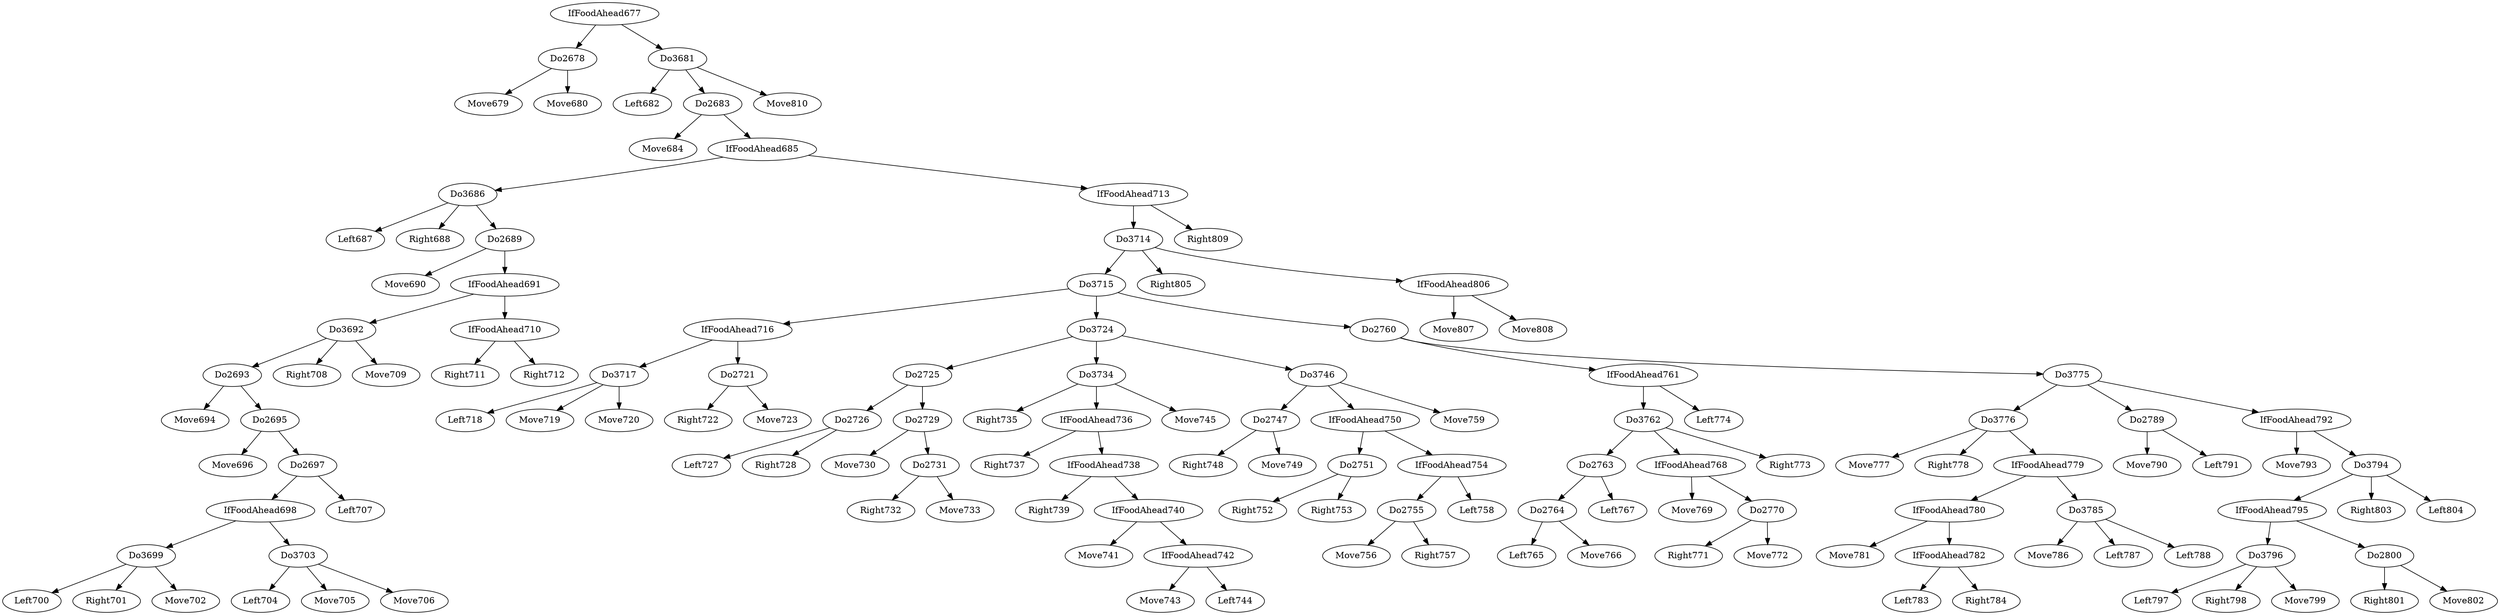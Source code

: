 digraph T {
	Do2678 -> Move679
	Do2678 -> Move680
	IfFoodAhead677 -> Do2678
	Do3681 -> Left682
	Do2683 -> Move684
	Do3686 -> Left687
	Do3686 -> Right688
	Do2689 -> Move690
	Do2693 -> Move694
	Do2695 -> Move696
	Do3699 -> Left700
	Do3699 -> Right701
	Do3699 -> Move702
	IfFoodAhead698 -> Do3699
	Do3703 -> Left704
	Do3703 -> Move705
	Do3703 -> Move706
	IfFoodAhead698 -> Do3703
	Do2697 -> IfFoodAhead698
	Do2697 -> Left707
	Do2695 -> Do2697
	Do2693 -> Do2695
	Do3692 -> Do2693
	Do3692 -> Right708
	Do3692 -> Move709
	IfFoodAhead691 -> Do3692
	IfFoodAhead710 -> Right711
	IfFoodAhead710 -> Right712
	IfFoodAhead691 -> IfFoodAhead710
	Do2689 -> IfFoodAhead691
	Do3686 -> Do2689
	IfFoodAhead685 -> Do3686
	Do3717 -> Left718
	Do3717 -> Move719
	Do3717 -> Move720
	IfFoodAhead716 -> Do3717
	Do2721 -> Right722
	Do2721 -> Move723
	IfFoodAhead716 -> Do2721
	Do3715 -> IfFoodAhead716
	Do2726 -> Left727
	Do2726 -> Right728
	Do2725 -> Do2726
	Do2729 -> Move730
	Do2731 -> Right732
	Do2731 -> Move733
	Do2729 -> Do2731
	Do2725 -> Do2729
	Do3724 -> Do2725
	Do3734 -> Right735
	IfFoodAhead736 -> Right737
	IfFoodAhead738 -> Right739
	IfFoodAhead740 -> Move741
	IfFoodAhead742 -> Move743
	IfFoodAhead742 -> Left744
	IfFoodAhead740 -> IfFoodAhead742
	IfFoodAhead738 -> IfFoodAhead740
	IfFoodAhead736 -> IfFoodAhead738
	Do3734 -> IfFoodAhead736
	Do3734 -> Move745
	Do3724 -> Do3734
	Do2747 -> Right748
	Do2747 -> Move749
	Do3746 -> Do2747
	Do2751 -> Right752
	Do2751 -> Right753
	IfFoodAhead750 -> Do2751
	Do2755 -> Move756
	Do2755 -> Right757
	IfFoodAhead754 -> Do2755
	IfFoodAhead754 -> Left758
	IfFoodAhead750 -> IfFoodAhead754
	Do3746 -> IfFoodAhead750
	Do3746 -> Move759
	Do3724 -> Do3746
	Do3715 -> Do3724
	Do2764 -> Left765
	Do2764 -> Move766
	Do2763 -> Do2764
	Do2763 -> Left767
	Do3762 -> Do2763
	IfFoodAhead768 -> Move769
	Do2770 -> Right771
	Do2770 -> Move772
	IfFoodAhead768 -> Do2770
	Do3762 -> IfFoodAhead768
	Do3762 -> Right773
	IfFoodAhead761 -> Do3762
	IfFoodAhead761 -> Left774
	Do2760 -> IfFoodAhead761
	Do3776 -> Move777
	Do3776 -> Right778
	IfFoodAhead780 -> Move781
	IfFoodAhead782 -> Left783
	IfFoodAhead782 -> Right784
	IfFoodAhead780 -> IfFoodAhead782
	IfFoodAhead779 -> IfFoodAhead780
	Do3785 -> Move786
	Do3785 -> Left787
	Do3785 -> Left788
	IfFoodAhead779 -> Do3785
	Do3776 -> IfFoodAhead779
	Do3775 -> Do3776
	Do2789 -> Move790
	Do2789 -> Left791
	Do3775 -> Do2789
	IfFoodAhead792 -> Move793
	Do3796 -> Left797
	Do3796 -> Right798
	Do3796 -> Move799
	IfFoodAhead795 -> Do3796
	Do2800 -> Right801
	Do2800 -> Move802
	IfFoodAhead795 -> Do2800
	Do3794 -> IfFoodAhead795
	Do3794 -> Right803
	Do3794 -> Left804
	IfFoodAhead792 -> Do3794
	Do3775 -> IfFoodAhead792
	Do2760 -> Do3775
	Do3715 -> Do2760
	Do3714 -> Do3715
	Do3714 -> Right805
	IfFoodAhead806 -> Move807
	IfFoodAhead806 -> Move808
	Do3714 -> IfFoodAhead806
	IfFoodAhead713 -> Do3714
	IfFoodAhead713 -> Right809
	IfFoodAhead685 -> IfFoodAhead713
	Do2683 -> IfFoodAhead685
	Do3681 -> Do2683
	Do3681 -> Move810
	IfFoodAhead677 -> Do3681
}
